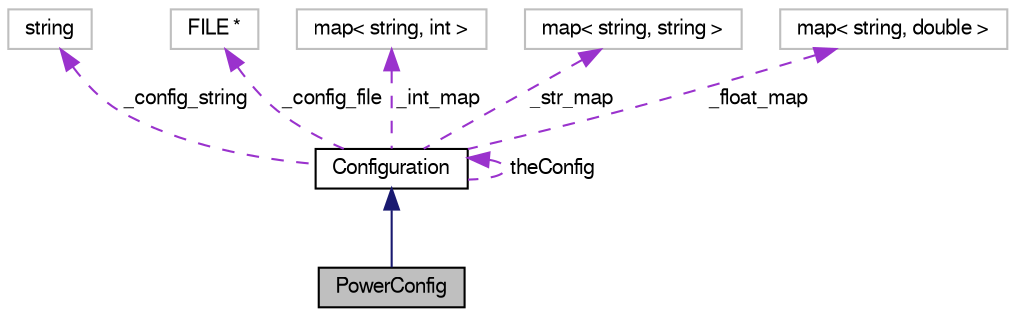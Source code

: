 digraph "PowerConfig"
{
  bgcolor="transparent";
  edge [fontname="FreeSans",fontsize="10",labelfontname="FreeSans",labelfontsize="10"];
  node [fontname="FreeSans",fontsize="10",shape=record];
  Node2 [label="PowerConfig",height=0.2,width=0.4,color="black", fillcolor="grey75", style="filled", fontcolor="black"];
  Node3 -> Node2 [dir="back",color="midnightblue",fontsize="10",style="solid",fontname="FreeSans"];
  Node3 [label="Configuration",height=0.2,width=0.4,color="black",URL="$classConfiguration.html"];
  Node4 -> Node3 [dir="back",color="darkorchid3",fontsize="10",style="dashed",label=" _config_string" ,fontname="FreeSans"];
  Node4 [label="string",height=0.2,width=0.4,color="grey75"];
  Node5 -> Node3 [dir="back",color="darkorchid3",fontsize="10",style="dashed",label=" _config_file" ,fontname="FreeSans"];
  Node5 [label="FILE *",height=0.2,width=0.4,color="grey75"];
  Node6 -> Node3 [dir="back",color="darkorchid3",fontsize="10",style="dashed",label=" _int_map" ,fontname="FreeSans"];
  Node6 [label="map\< string, int \>",height=0.2,width=0.4,color="grey75"];
  Node7 -> Node3 [dir="back",color="darkorchid3",fontsize="10",style="dashed",label=" _str_map" ,fontname="FreeSans"];
  Node7 [label="map\< string, string \>",height=0.2,width=0.4,color="grey75"];
  Node8 -> Node3 [dir="back",color="darkorchid3",fontsize="10",style="dashed",label=" _float_map" ,fontname="FreeSans"];
  Node8 [label="map\< string, double \>",height=0.2,width=0.4,color="grey75"];
  Node3 -> Node3 [dir="back",color="darkorchid3",fontsize="10",style="dashed",label=" theConfig" ,fontname="FreeSans"];
}
